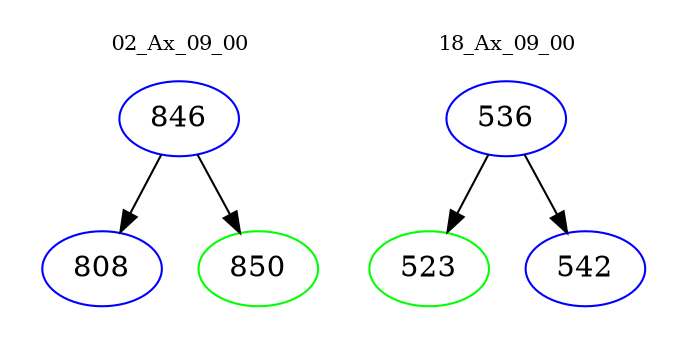 digraph{
subgraph cluster_0 {
color = white
label = "02_Ax_09_00";
fontsize=10;
T0_846 [label="846", color="blue"]
T0_846 -> T0_808 [color="black"]
T0_808 [label="808", color="blue"]
T0_846 -> T0_850 [color="black"]
T0_850 [label="850", color="green"]
}
subgraph cluster_1 {
color = white
label = "18_Ax_09_00";
fontsize=10;
T1_536 [label="536", color="blue"]
T1_536 -> T1_523 [color="black"]
T1_523 [label="523", color="green"]
T1_536 -> T1_542 [color="black"]
T1_542 [label="542", color="blue"]
}
}
